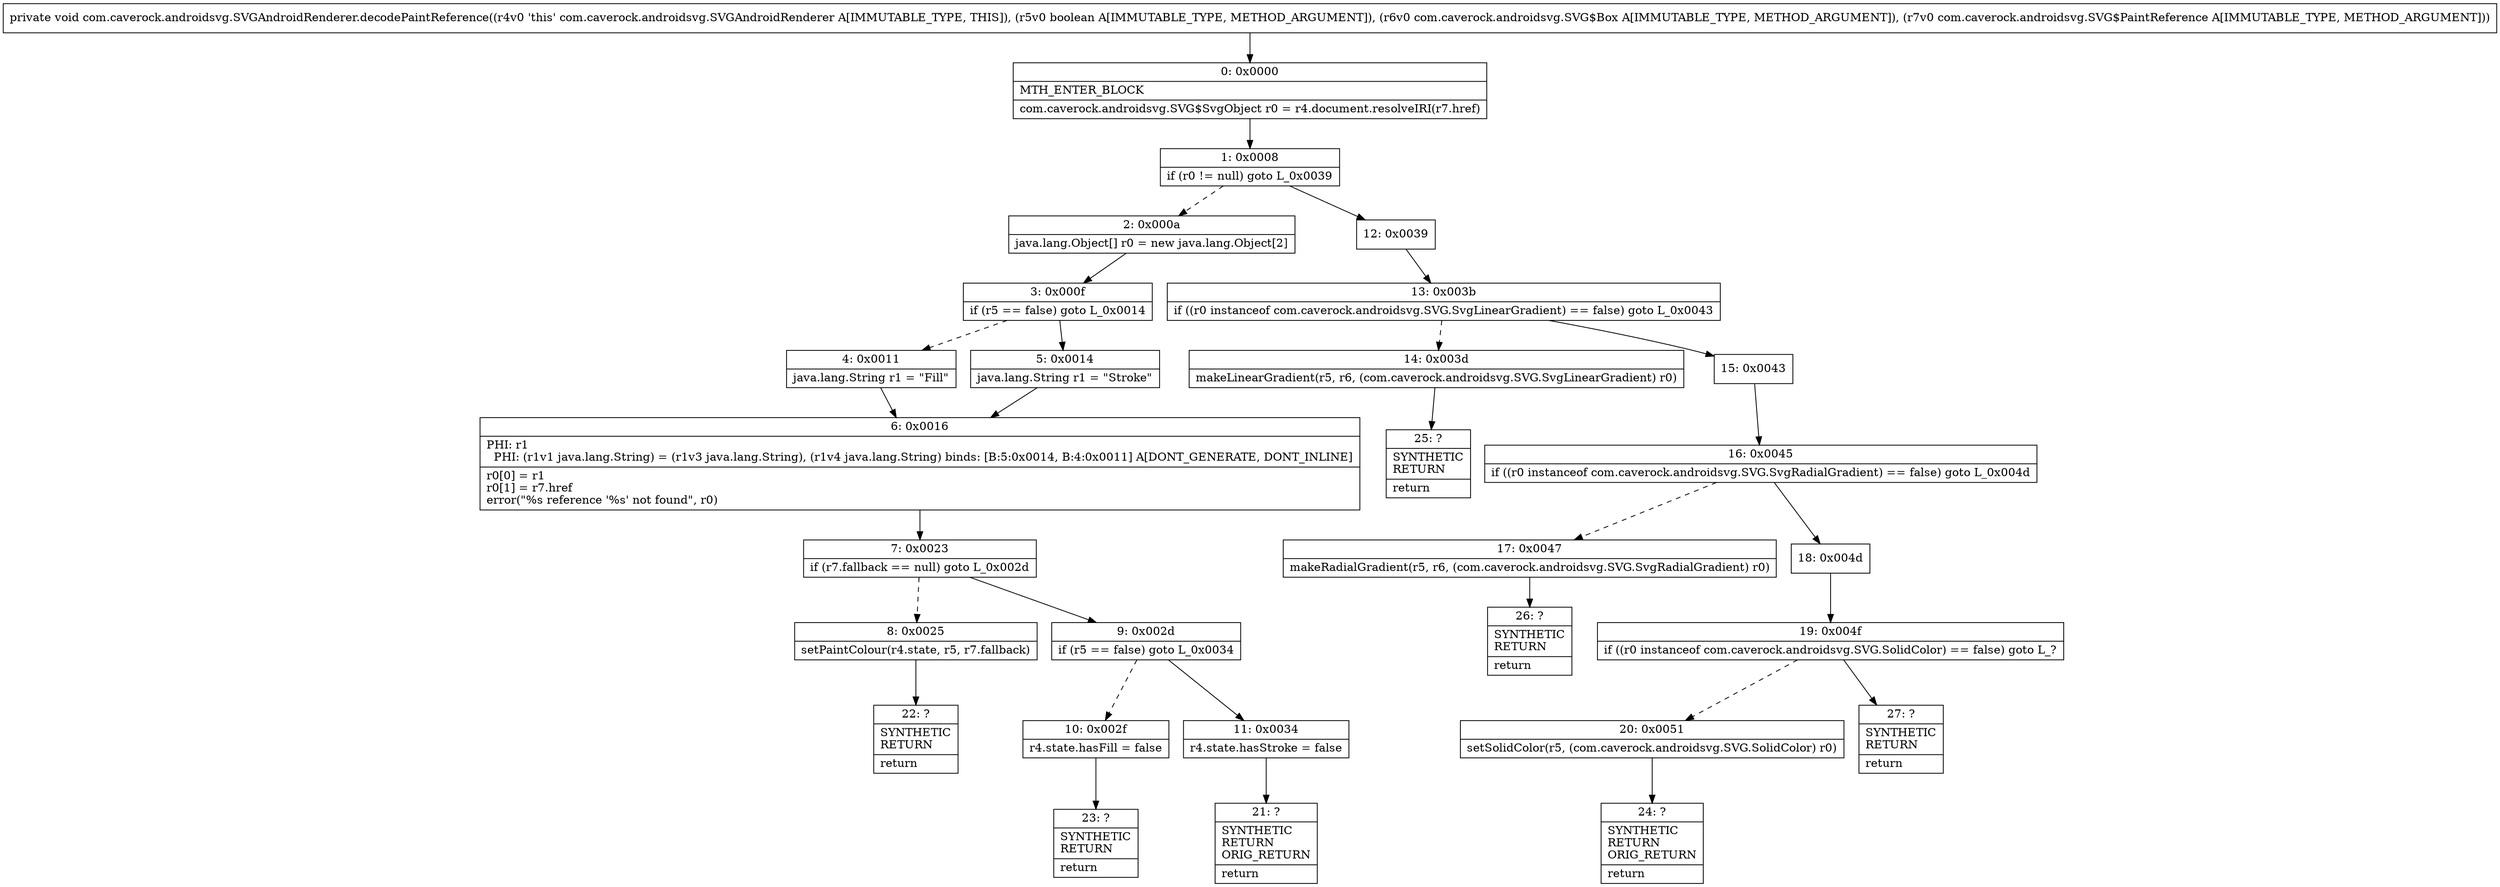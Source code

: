digraph "CFG forcom.caverock.androidsvg.SVGAndroidRenderer.decodePaintReference(ZLcom\/caverock\/androidsvg\/SVG$Box;Lcom\/caverock\/androidsvg\/SVG$PaintReference;)V" {
Node_0 [shape=record,label="{0\:\ 0x0000|MTH_ENTER_BLOCK\l|com.caverock.androidsvg.SVG$SvgObject r0 = r4.document.resolveIRI(r7.href)\l}"];
Node_1 [shape=record,label="{1\:\ 0x0008|if (r0 != null) goto L_0x0039\l}"];
Node_2 [shape=record,label="{2\:\ 0x000a|java.lang.Object[] r0 = new java.lang.Object[2]\l}"];
Node_3 [shape=record,label="{3\:\ 0x000f|if (r5 == false) goto L_0x0014\l}"];
Node_4 [shape=record,label="{4\:\ 0x0011|java.lang.String r1 = \"Fill\"\l}"];
Node_5 [shape=record,label="{5\:\ 0x0014|java.lang.String r1 = \"Stroke\"\l}"];
Node_6 [shape=record,label="{6\:\ 0x0016|PHI: r1 \l  PHI: (r1v1 java.lang.String) = (r1v3 java.lang.String), (r1v4 java.lang.String) binds: [B:5:0x0014, B:4:0x0011] A[DONT_GENERATE, DONT_INLINE]\l|r0[0] = r1\lr0[1] = r7.href\lerror(\"%s reference '%s' not found\", r0)\l}"];
Node_7 [shape=record,label="{7\:\ 0x0023|if (r7.fallback == null) goto L_0x002d\l}"];
Node_8 [shape=record,label="{8\:\ 0x0025|setPaintColour(r4.state, r5, r7.fallback)\l}"];
Node_9 [shape=record,label="{9\:\ 0x002d|if (r5 == false) goto L_0x0034\l}"];
Node_10 [shape=record,label="{10\:\ 0x002f|r4.state.hasFill = false\l}"];
Node_11 [shape=record,label="{11\:\ 0x0034|r4.state.hasStroke = false\l}"];
Node_12 [shape=record,label="{12\:\ 0x0039}"];
Node_13 [shape=record,label="{13\:\ 0x003b|if ((r0 instanceof com.caverock.androidsvg.SVG.SvgLinearGradient) == false) goto L_0x0043\l}"];
Node_14 [shape=record,label="{14\:\ 0x003d|makeLinearGradient(r5, r6, (com.caverock.androidsvg.SVG.SvgLinearGradient) r0)\l}"];
Node_15 [shape=record,label="{15\:\ 0x0043}"];
Node_16 [shape=record,label="{16\:\ 0x0045|if ((r0 instanceof com.caverock.androidsvg.SVG.SvgRadialGradient) == false) goto L_0x004d\l}"];
Node_17 [shape=record,label="{17\:\ 0x0047|makeRadialGradient(r5, r6, (com.caverock.androidsvg.SVG.SvgRadialGradient) r0)\l}"];
Node_18 [shape=record,label="{18\:\ 0x004d}"];
Node_19 [shape=record,label="{19\:\ 0x004f|if ((r0 instanceof com.caverock.androidsvg.SVG.SolidColor) == false) goto L_?\l}"];
Node_20 [shape=record,label="{20\:\ 0x0051|setSolidColor(r5, (com.caverock.androidsvg.SVG.SolidColor) r0)\l}"];
Node_21 [shape=record,label="{21\:\ ?|SYNTHETIC\lRETURN\lORIG_RETURN\l|return\l}"];
Node_22 [shape=record,label="{22\:\ ?|SYNTHETIC\lRETURN\l|return\l}"];
Node_23 [shape=record,label="{23\:\ ?|SYNTHETIC\lRETURN\l|return\l}"];
Node_24 [shape=record,label="{24\:\ ?|SYNTHETIC\lRETURN\lORIG_RETURN\l|return\l}"];
Node_25 [shape=record,label="{25\:\ ?|SYNTHETIC\lRETURN\l|return\l}"];
Node_26 [shape=record,label="{26\:\ ?|SYNTHETIC\lRETURN\l|return\l}"];
Node_27 [shape=record,label="{27\:\ ?|SYNTHETIC\lRETURN\l|return\l}"];
MethodNode[shape=record,label="{private void com.caverock.androidsvg.SVGAndroidRenderer.decodePaintReference((r4v0 'this' com.caverock.androidsvg.SVGAndroidRenderer A[IMMUTABLE_TYPE, THIS]), (r5v0 boolean A[IMMUTABLE_TYPE, METHOD_ARGUMENT]), (r6v0 com.caverock.androidsvg.SVG$Box A[IMMUTABLE_TYPE, METHOD_ARGUMENT]), (r7v0 com.caverock.androidsvg.SVG$PaintReference A[IMMUTABLE_TYPE, METHOD_ARGUMENT])) }"];
MethodNode -> Node_0;
Node_0 -> Node_1;
Node_1 -> Node_2[style=dashed];
Node_1 -> Node_12;
Node_2 -> Node_3;
Node_3 -> Node_4[style=dashed];
Node_3 -> Node_5;
Node_4 -> Node_6;
Node_5 -> Node_6;
Node_6 -> Node_7;
Node_7 -> Node_8[style=dashed];
Node_7 -> Node_9;
Node_8 -> Node_22;
Node_9 -> Node_10[style=dashed];
Node_9 -> Node_11;
Node_10 -> Node_23;
Node_11 -> Node_21;
Node_12 -> Node_13;
Node_13 -> Node_14[style=dashed];
Node_13 -> Node_15;
Node_14 -> Node_25;
Node_15 -> Node_16;
Node_16 -> Node_17[style=dashed];
Node_16 -> Node_18;
Node_17 -> Node_26;
Node_18 -> Node_19;
Node_19 -> Node_20[style=dashed];
Node_19 -> Node_27;
Node_20 -> Node_24;
}

